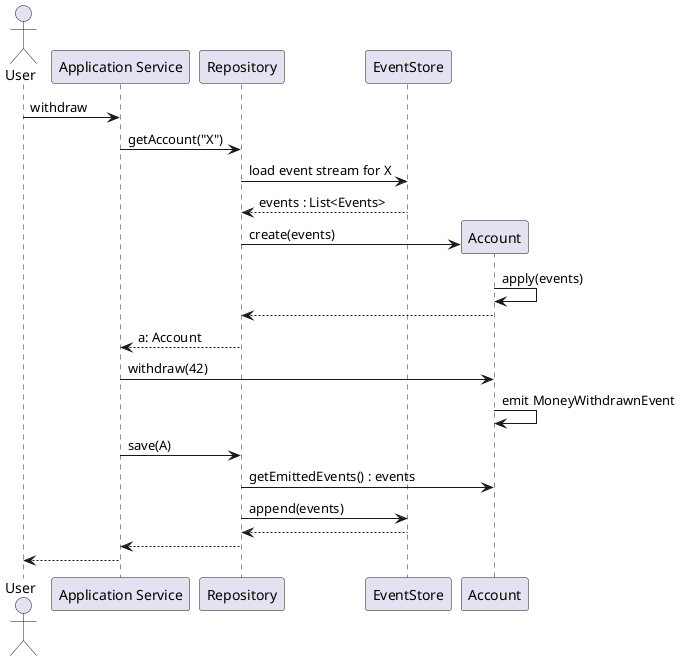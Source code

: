 @startuml

actor "User" as U
participant "Application Service" as AS
participant "Repository" as R
participant "EventStore" as ES

U -> AS: withdraw
AS -> R: getAccount("X")
R -> ES: load event stream for X
R <-- ES: events : List<Events>
create "Account" as A
R ->  A: create(events)
A -> A: apply(events)
R <-- A
AS <-- R: a: Account
AS -> A: withdraw(42)
A -> A: emit MoneyWithdrawnEvent
AS -> R: save(A)
R -> A: getEmittedEvents() : events
R -> ES: append(events)
R <-- ES
AS <-- R
U <-- AS

@enduml